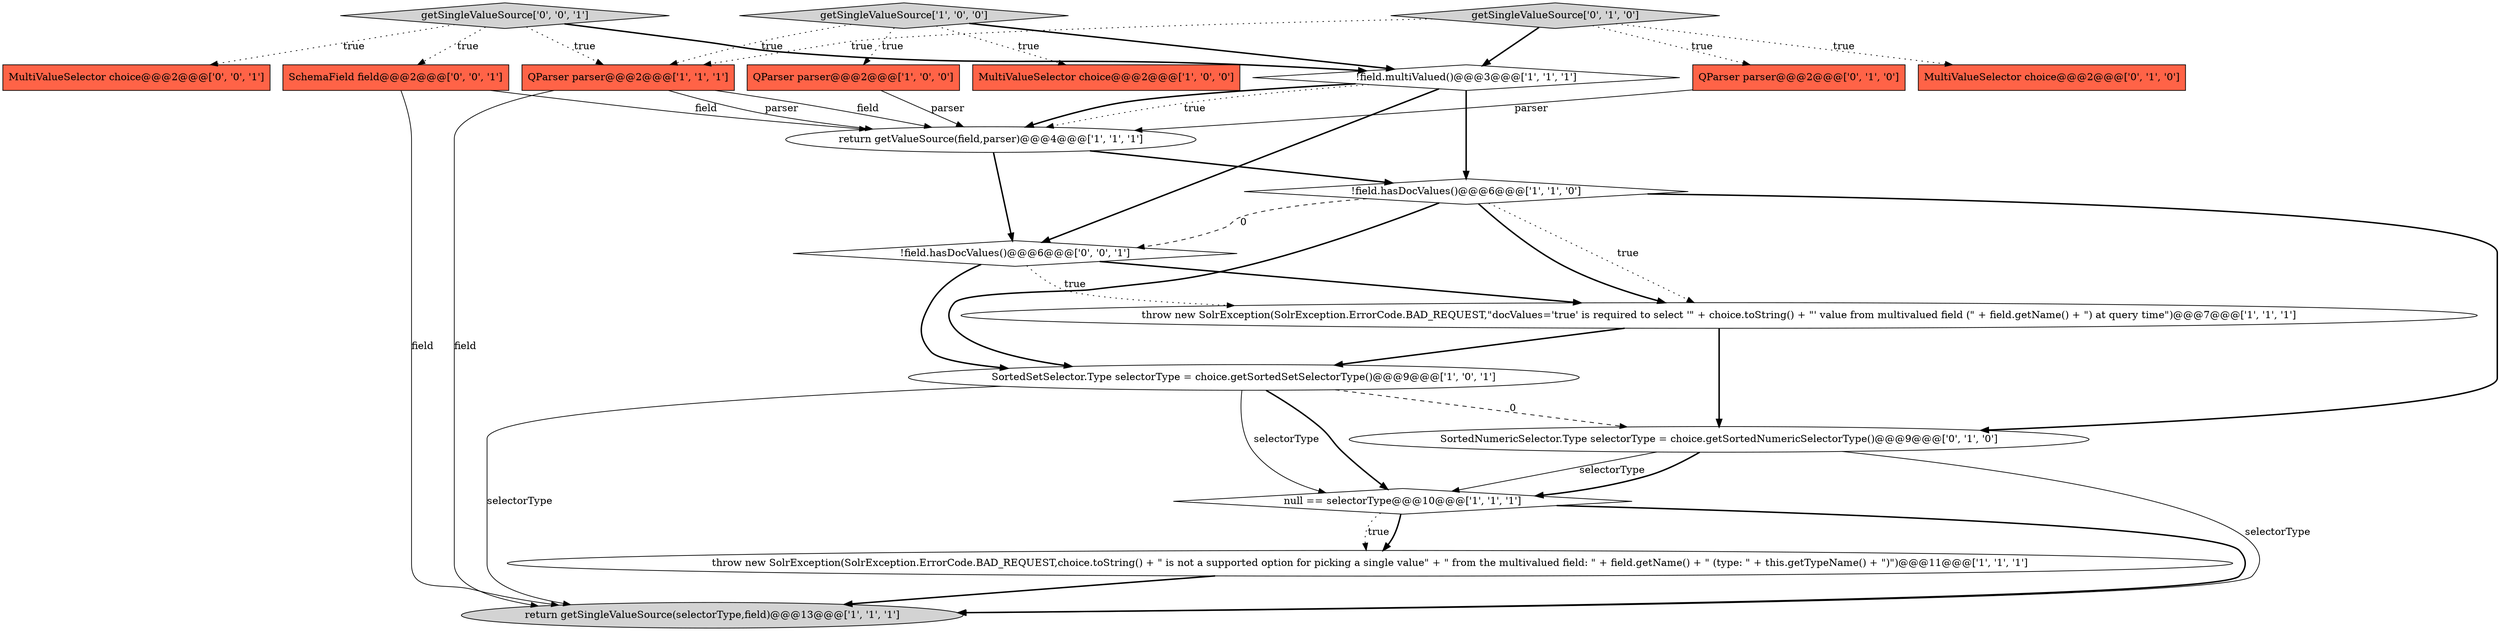 digraph {
13 [style = filled, label = "QParser parser@@@2@@@['0', '1', '0']", fillcolor = tomato, shape = box image = "AAA0AAABBB2BBB"];
6 [style = filled, label = "getSingleValueSource['1', '0', '0']", fillcolor = lightgray, shape = diamond image = "AAA0AAABBB1BBB"];
7 [style = filled, label = "return getValueSource(field,parser)@@@4@@@['1', '1', '1']", fillcolor = white, shape = ellipse image = "AAA0AAABBB1BBB"];
14 [style = filled, label = "MultiValueSelector choice@@@2@@@['0', '1', '0']", fillcolor = tomato, shape = box image = "AAA0AAABBB2BBB"];
0 [style = filled, label = "QParser parser@@@2@@@['1', '0', '0']", fillcolor = tomato, shape = box image = "AAA0AAABBB1BBB"];
10 [style = filled, label = "!field.multiValued()@@@3@@@['1', '1', '1']", fillcolor = white, shape = diamond image = "AAA0AAABBB1BBB"];
15 [style = filled, label = "getSingleValueSource['0', '1', '0']", fillcolor = lightgray, shape = diamond image = "AAA0AAABBB2BBB"];
19 [style = filled, label = "SchemaField field@@@2@@@['0', '0', '1']", fillcolor = tomato, shape = box image = "AAA0AAABBB3BBB"];
3 [style = filled, label = "MultiValueSelector choice@@@2@@@['1', '0', '0']", fillcolor = tomato, shape = box image = "AAA0AAABBB1BBB"];
1 [style = filled, label = "SortedSetSelector.Type selectorType = choice.getSortedSetSelectorType()@@@9@@@['1', '0', '1']", fillcolor = white, shape = ellipse image = "AAA0AAABBB1BBB"];
8 [style = filled, label = "null == selectorType@@@10@@@['1', '1', '1']", fillcolor = white, shape = diamond image = "AAA0AAABBB1BBB"];
4 [style = filled, label = "QParser parser@@@2@@@['1', '1', '1']", fillcolor = tomato, shape = box image = "AAA0AAABBB1BBB"];
5 [style = filled, label = "return getSingleValueSource(selectorType,field)@@@13@@@['1', '1', '1']", fillcolor = lightgray, shape = ellipse image = "AAA0AAABBB1BBB"];
12 [style = filled, label = "SortedNumericSelector.Type selectorType = choice.getSortedNumericSelectorType()@@@9@@@['0', '1', '0']", fillcolor = white, shape = ellipse image = "AAA1AAABBB2BBB"];
9 [style = filled, label = "throw new SolrException(SolrException.ErrorCode.BAD_REQUEST,choice.toString() + \" is not a supported option for picking a single value\" + \" from the multivalued field: \" + field.getName() + \" (type: \" + this.getTypeName() + \")\")@@@11@@@['1', '1', '1']", fillcolor = white, shape = ellipse image = "AAA0AAABBB1BBB"];
17 [style = filled, label = "!field.hasDocValues()@@@6@@@['0', '0', '1']", fillcolor = white, shape = diamond image = "AAA0AAABBB3BBB"];
2 [style = filled, label = "throw new SolrException(SolrException.ErrorCode.BAD_REQUEST,\"docValues='true' is required to select '\" + choice.toString() + \"' value from multivalued field (\" + field.getName() + \") at query time\")@@@7@@@['1', '1', '1']", fillcolor = white, shape = ellipse image = "AAA0AAABBB1BBB"];
16 [style = filled, label = "MultiValueSelector choice@@@2@@@['0', '0', '1']", fillcolor = tomato, shape = box image = "AAA0AAABBB3BBB"];
11 [style = filled, label = "!field.hasDocValues()@@@6@@@['1', '1', '0']", fillcolor = white, shape = diamond image = "AAA0AAABBB1BBB"];
18 [style = filled, label = "getSingleValueSource['0', '0', '1']", fillcolor = lightgray, shape = diamond image = "AAA0AAABBB3BBB"];
0->7 [style = solid, label="parser"];
11->2 [style = dotted, label="true"];
8->9 [style = bold, label=""];
11->12 [style = bold, label=""];
15->13 [style = dotted, label="true"];
8->5 [style = bold, label=""];
12->8 [style = solid, label="selectorType"];
1->8 [style = solid, label="selectorType"];
10->17 [style = bold, label=""];
4->5 [style = solid, label="field"];
1->5 [style = solid, label="selectorType"];
19->7 [style = solid, label="field"];
1->8 [style = bold, label=""];
4->7 [style = solid, label="parser"];
11->1 [style = bold, label=""];
10->11 [style = bold, label=""];
10->7 [style = dotted, label="true"];
7->11 [style = bold, label=""];
11->17 [style = dashed, label="0"];
12->5 [style = solid, label="selectorType"];
11->2 [style = bold, label=""];
15->4 [style = dotted, label="true"];
13->7 [style = solid, label="parser"];
6->0 [style = dotted, label="true"];
6->10 [style = bold, label=""];
18->16 [style = dotted, label="true"];
6->4 [style = dotted, label="true"];
10->7 [style = bold, label=""];
18->4 [style = dotted, label="true"];
2->12 [style = bold, label=""];
18->10 [style = bold, label=""];
2->1 [style = bold, label=""];
17->2 [style = dotted, label="true"];
18->19 [style = dotted, label="true"];
6->3 [style = dotted, label="true"];
19->5 [style = solid, label="field"];
1->12 [style = dashed, label="0"];
7->17 [style = bold, label=""];
15->14 [style = dotted, label="true"];
9->5 [style = bold, label=""];
12->8 [style = bold, label=""];
15->10 [style = bold, label=""];
4->7 [style = solid, label="field"];
17->2 [style = bold, label=""];
17->1 [style = bold, label=""];
8->9 [style = dotted, label="true"];
}
